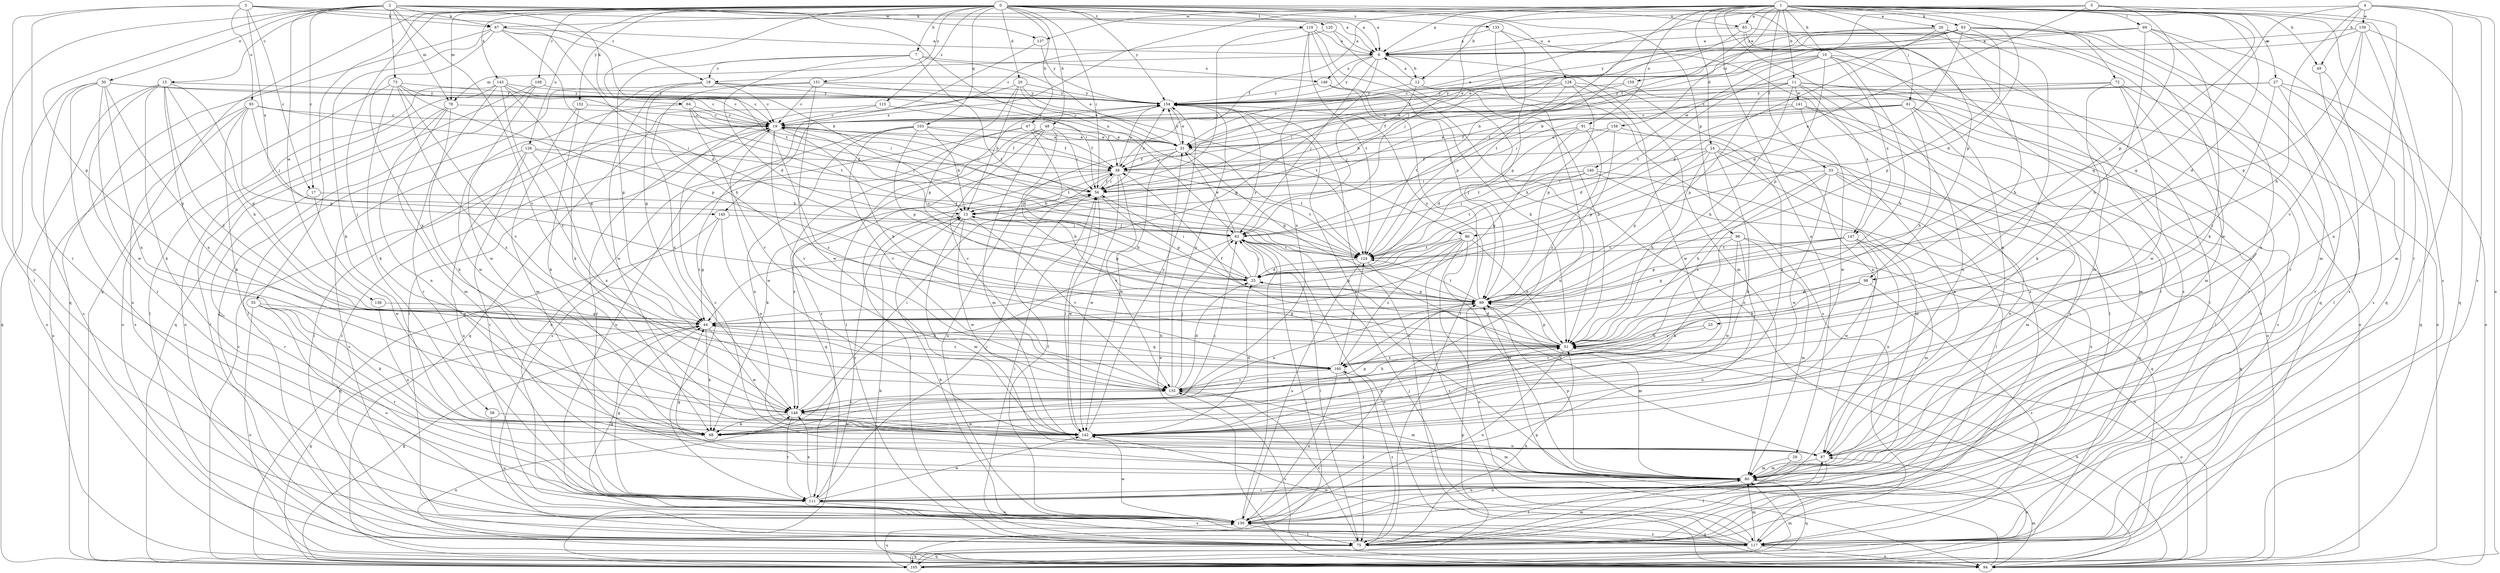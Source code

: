 strict digraph  {
0;
1;
2;
3;
4;
5;
6;
7;
10;
11;
12;
13;
15;
17;
18;
19;
20;
23;
24;
25;
26;
27;
29;
30;
31;
33;
38;
44;
47;
48;
49;
51;
55;
56;
58;
61;
62;
63;
64;
67;
68;
69;
72;
73;
75;
78;
80;
83;
86;
87;
91;
93;
94;
96;
98;
99;
103;
105;
108;
111;
115;
117;
119;
120;
124;
126;
128;
130;
133;
135;
137;
138;
139;
140;
141;
142;
143;
145;
146;
147;
148;
151;
152;
154;
158;
159;
160;
0 -> 6  [label=a];
0 -> 7  [label=b];
0 -> 20  [label=d];
0 -> 47  [label=h];
0 -> 48  [label=h];
0 -> 55  [label=i];
0 -> 56  [label=i];
0 -> 58  [label=j];
0 -> 78  [label=m];
0 -> 83  [label=n];
0 -> 96  [label=p];
0 -> 98  [label=p];
0 -> 103  [label=q];
0 -> 105  [label=q];
0 -> 108  [label=r];
0 -> 115  [label=s];
0 -> 119  [label=t];
0 -> 120  [label=t];
0 -> 124  [label=t];
0 -> 126  [label=u];
0 -> 128  [label=u];
0 -> 133  [label=v];
0 -> 143  [label=x];
0 -> 151  [label=y];
0 -> 152  [label=y];
0 -> 154  [label=y];
1 -> 6  [label=a];
1 -> 10  [label=b];
1 -> 11  [label=b];
1 -> 23  [label=d];
1 -> 24  [label=d];
1 -> 25  [label=d];
1 -> 26  [label=e];
1 -> 27  [label=e];
1 -> 29  [label=e];
1 -> 33  [label=f];
1 -> 38  [label=f];
1 -> 49  [label=h];
1 -> 61  [label=j];
1 -> 62  [label=j];
1 -> 63  [label=k];
1 -> 69  [label=l];
1 -> 72  [label=l];
1 -> 83  [label=n];
1 -> 91  [label=o];
1 -> 111  [label=r];
1 -> 117  [label=s];
1 -> 124  [label=t];
1 -> 130  [label=u];
1 -> 137  [label=w];
1 -> 145  [label=x];
1 -> 158  [label=z];
1 -> 159  [label=z];
2 -> 6  [label=a];
2 -> 15  [label=c];
2 -> 17  [label=c];
2 -> 30  [label=e];
2 -> 44  [label=g];
2 -> 64  [label=k];
2 -> 67  [label=k];
2 -> 73  [label=l];
2 -> 75  [label=l];
2 -> 78  [label=m];
2 -> 86  [label=n];
2 -> 135  [label=v];
2 -> 137  [label=w];
2 -> 138  [label=w];
3 -> 6  [label=a];
3 -> 17  [label=c];
3 -> 18  [label=c];
3 -> 67  [label=k];
3 -> 93  [label=o];
3 -> 111  [label=r];
3 -> 130  [label=u];
3 -> 145  [label=x];
4 -> 38  [label=f];
4 -> 44  [label=g];
4 -> 49  [label=h];
4 -> 51  [label=h];
4 -> 75  [label=l];
4 -> 94  [label=o];
4 -> 117  [label=s];
4 -> 139  [label=w];
5 -> 12  [label=b];
5 -> 31  [label=e];
5 -> 44  [label=g];
5 -> 67  [label=k];
5 -> 86  [label=n];
5 -> 87  [label=n];
5 -> 98  [label=p];
6 -> 12  [label=b];
6 -> 44  [label=g];
6 -> 62  [label=j];
6 -> 78  [label=m];
6 -> 80  [label=m];
6 -> 146  [label=x];
6 -> 154  [label=y];
7 -> 18  [label=c];
7 -> 25  [label=d];
7 -> 31  [label=e];
7 -> 44  [label=g];
7 -> 124  [label=t];
7 -> 146  [label=x];
10 -> 18  [label=c];
10 -> 19  [label=c];
10 -> 51  [label=h];
10 -> 75  [label=l];
10 -> 80  [label=m];
10 -> 99  [label=p];
10 -> 124  [label=t];
10 -> 140  [label=w];
10 -> 147  [label=x];
11 -> 31  [label=e];
11 -> 38  [label=f];
11 -> 51  [label=h];
11 -> 75  [label=l];
11 -> 94  [label=o];
11 -> 99  [label=p];
11 -> 117  [label=s];
11 -> 141  [label=w];
11 -> 147  [label=x];
12 -> 6  [label=a];
12 -> 51  [label=h];
12 -> 62  [label=j];
12 -> 117  [label=s];
12 -> 154  [label=y];
13 -> 62  [label=j];
13 -> 80  [label=m];
13 -> 99  [label=p];
13 -> 111  [label=r];
13 -> 135  [label=v];
13 -> 142  [label=w];
15 -> 44  [label=g];
15 -> 51  [label=h];
15 -> 68  [label=k];
15 -> 94  [label=o];
15 -> 111  [label=r];
15 -> 148  [label=x];
15 -> 154  [label=y];
15 -> 160  [label=z];
17 -> 13  [label=b];
17 -> 111  [label=r];
17 -> 142  [label=w];
18 -> 19  [label=c];
18 -> 44  [label=g];
18 -> 56  [label=i];
18 -> 68  [label=k];
18 -> 142  [label=w];
18 -> 154  [label=y];
19 -> 31  [label=e];
19 -> 38  [label=f];
19 -> 51  [label=h];
19 -> 75  [label=l];
19 -> 111  [label=r];
19 -> 124  [label=t];
19 -> 135  [label=v];
19 -> 142  [label=w];
19 -> 154  [label=y];
19 -> 160  [label=z];
20 -> 13  [label=b];
20 -> 62  [label=j];
20 -> 75  [label=l];
20 -> 99  [label=p];
20 -> 124  [label=t];
20 -> 154  [label=y];
23 -> 51  [label=h];
23 -> 135  [label=v];
24 -> 38  [label=f];
24 -> 51  [label=h];
24 -> 62  [label=j];
24 -> 68  [label=k];
24 -> 75  [label=l];
24 -> 80  [label=m];
24 -> 99  [label=p];
24 -> 105  [label=q];
25 -> 13  [label=b];
25 -> 19  [label=c];
25 -> 56  [label=i];
25 -> 62  [label=j];
25 -> 99  [label=p];
25 -> 154  [label=y];
26 -> 6  [label=a];
26 -> 25  [label=d];
26 -> 38  [label=f];
26 -> 51  [label=h];
26 -> 105  [label=q];
26 -> 111  [label=r];
26 -> 160  [label=z];
27 -> 19  [label=c];
27 -> 94  [label=o];
27 -> 105  [label=q];
27 -> 111  [label=r];
27 -> 154  [label=y];
27 -> 160  [label=z];
29 -> 75  [label=l];
29 -> 80  [label=m];
30 -> 19  [label=c];
30 -> 44  [label=g];
30 -> 105  [label=q];
30 -> 117  [label=s];
30 -> 130  [label=u];
30 -> 142  [label=w];
30 -> 148  [label=x];
30 -> 154  [label=y];
31 -> 38  [label=f];
31 -> 99  [label=p];
31 -> 124  [label=t];
31 -> 130  [label=u];
31 -> 142  [label=w];
31 -> 154  [label=y];
33 -> 51  [label=h];
33 -> 56  [label=i];
33 -> 80  [label=m];
33 -> 87  [label=n];
33 -> 105  [label=q];
33 -> 142  [label=w];
33 -> 160  [label=z];
38 -> 56  [label=i];
38 -> 68  [label=k];
38 -> 75  [label=l];
38 -> 124  [label=t];
38 -> 135  [label=v];
38 -> 142  [label=w];
38 -> 148  [label=x];
38 -> 154  [label=y];
44 -> 51  [label=h];
44 -> 68  [label=k];
44 -> 105  [label=q];
44 -> 142  [label=w];
44 -> 160  [label=z];
47 -> 25  [label=d];
47 -> 31  [label=e];
47 -> 38  [label=f];
47 -> 117  [label=s];
47 -> 130  [label=u];
48 -> 31  [label=e];
48 -> 51  [label=h];
48 -> 56  [label=i];
48 -> 80  [label=m];
48 -> 105  [label=q];
48 -> 111  [label=r];
48 -> 135  [label=v];
49 -> 75  [label=l];
49 -> 117  [label=s];
51 -> 25  [label=d];
51 -> 38  [label=f];
51 -> 94  [label=o];
51 -> 99  [label=p];
51 -> 130  [label=u];
51 -> 148  [label=x];
51 -> 160  [label=z];
55 -> 44  [label=g];
55 -> 68  [label=k];
55 -> 94  [label=o];
55 -> 111  [label=r];
55 -> 130  [label=u];
56 -> 13  [label=b];
56 -> 19  [label=c];
56 -> 38  [label=f];
56 -> 99  [label=p];
56 -> 142  [label=w];
56 -> 154  [label=y];
58 -> 130  [label=u];
58 -> 142  [label=w];
61 -> 19  [label=c];
61 -> 38  [label=f];
61 -> 51  [label=h];
61 -> 56  [label=i];
61 -> 75  [label=l];
61 -> 80  [label=m];
61 -> 117  [label=s];
62 -> 31  [label=e];
62 -> 68  [label=k];
62 -> 75  [label=l];
62 -> 94  [label=o];
62 -> 124  [label=t];
63 -> 6  [label=a];
63 -> 13  [label=b];
63 -> 25  [label=d];
63 -> 31  [label=e];
63 -> 56  [label=i];
63 -> 80  [label=m];
63 -> 87  [label=n];
63 -> 99  [label=p];
63 -> 142  [label=w];
63 -> 154  [label=y];
64 -> 19  [label=c];
64 -> 56  [label=i];
64 -> 62  [label=j];
64 -> 135  [label=v];
64 -> 142  [label=w];
67 -> 6  [label=a];
67 -> 13  [label=b];
67 -> 25  [label=d];
67 -> 51  [label=h];
67 -> 68  [label=k];
67 -> 105  [label=q];
67 -> 148  [label=x];
68 -> 62  [label=j];
68 -> 99  [label=p];
69 -> 6  [label=a];
69 -> 13  [label=b];
69 -> 51  [label=h];
69 -> 68  [label=k];
69 -> 105  [label=q];
69 -> 117  [label=s];
72 -> 62  [label=j];
72 -> 68  [label=k];
72 -> 80  [label=m];
72 -> 94  [label=o];
72 -> 142  [label=w];
72 -> 154  [label=y];
73 -> 19  [label=c];
73 -> 68  [label=k];
73 -> 94  [label=o];
73 -> 99  [label=p];
73 -> 135  [label=v];
73 -> 148  [label=x];
73 -> 154  [label=y];
75 -> 19  [label=c];
75 -> 51  [label=h];
75 -> 56  [label=i];
75 -> 80  [label=m];
75 -> 105  [label=q];
75 -> 135  [label=v];
75 -> 160  [label=z];
78 -> 19  [label=c];
78 -> 68  [label=k];
78 -> 75  [label=l];
78 -> 80  [label=m];
78 -> 87  [label=n];
80 -> 19  [label=c];
80 -> 44  [label=g];
80 -> 75  [label=l];
80 -> 99  [label=p];
80 -> 105  [label=q];
80 -> 111  [label=r];
80 -> 154  [label=y];
83 -> 6  [label=a];
83 -> 75  [label=l];
83 -> 87  [label=n];
83 -> 117  [label=s];
83 -> 124  [label=t];
86 -> 44  [label=g];
86 -> 51  [label=h];
86 -> 80  [label=m];
86 -> 94  [label=o];
86 -> 117  [label=s];
86 -> 124  [label=t];
86 -> 160  [label=z];
87 -> 80  [label=m];
87 -> 130  [label=u];
91 -> 25  [label=d];
91 -> 31  [label=e];
91 -> 44  [label=g];
91 -> 87  [label=n];
91 -> 160  [label=z];
93 -> 19  [label=c];
93 -> 56  [label=i];
93 -> 62  [label=j];
93 -> 68  [label=k];
93 -> 94  [label=o];
93 -> 99  [label=p];
93 -> 117  [label=s];
94 -> 13  [label=b];
94 -> 31  [label=e];
94 -> 51  [label=h];
94 -> 80  [label=m];
94 -> 99  [label=p];
94 -> 135  [label=v];
94 -> 148  [label=x];
96 -> 68  [label=k];
96 -> 80  [label=m];
96 -> 94  [label=o];
96 -> 124  [label=t];
96 -> 130  [label=u];
96 -> 142  [label=w];
98 -> 51  [label=h];
98 -> 99  [label=p];
98 -> 117  [label=s];
98 -> 135  [label=v];
99 -> 44  [label=g];
99 -> 80  [label=m];
99 -> 124  [label=t];
99 -> 148  [label=x];
99 -> 154  [label=y];
103 -> 13  [label=b];
103 -> 31  [label=e];
103 -> 38  [label=f];
103 -> 87  [label=n];
103 -> 99  [label=p];
103 -> 130  [label=u];
103 -> 135  [label=v];
105 -> 19  [label=c];
105 -> 44  [label=g];
105 -> 62  [label=j];
105 -> 80  [label=m];
105 -> 87  [label=n];
105 -> 99  [label=p];
105 -> 130  [label=u];
108 -> 75  [label=l];
108 -> 105  [label=q];
108 -> 142  [label=w];
108 -> 154  [label=y];
111 -> 44  [label=g];
111 -> 56  [label=i];
111 -> 117  [label=s];
111 -> 130  [label=u];
111 -> 142  [label=w];
111 -> 148  [label=x];
115 -> 19  [label=c];
115 -> 38  [label=f];
115 -> 105  [label=q];
117 -> 13  [label=b];
117 -> 62  [label=j];
117 -> 80  [label=m];
117 -> 94  [label=o];
117 -> 105  [label=q];
117 -> 130  [label=u];
117 -> 142  [label=w];
119 -> 6  [label=a];
119 -> 56  [label=i];
119 -> 94  [label=o];
119 -> 99  [label=p];
119 -> 124  [label=t];
119 -> 148  [label=x];
120 -> 6  [label=a];
120 -> 19  [label=c];
120 -> 51  [label=h];
124 -> 25  [label=d];
124 -> 87  [label=n];
124 -> 130  [label=u];
126 -> 38  [label=f];
126 -> 111  [label=r];
126 -> 117  [label=s];
126 -> 124  [label=t];
126 -> 130  [label=u];
126 -> 148  [label=x];
128 -> 56  [label=i];
128 -> 87  [label=n];
128 -> 99  [label=p];
128 -> 124  [label=t];
128 -> 142  [label=w];
128 -> 154  [label=y];
130 -> 38  [label=f];
130 -> 44  [label=g];
130 -> 62  [label=j];
130 -> 75  [label=l];
130 -> 87  [label=n];
130 -> 117  [label=s];
130 -> 142  [label=w];
133 -> 6  [label=a];
133 -> 99  [label=p];
133 -> 117  [label=s];
133 -> 130  [label=u];
135 -> 25  [label=d];
135 -> 51  [label=h];
135 -> 62  [label=j];
135 -> 80  [label=m];
135 -> 148  [label=x];
135 -> 154  [label=y];
137 -> 111  [label=r];
137 -> 154  [label=y];
138 -> 44  [label=g];
138 -> 87  [label=n];
139 -> 6  [label=a];
139 -> 31  [label=e];
139 -> 80  [label=m];
139 -> 99  [label=p];
139 -> 105  [label=q];
139 -> 135  [label=v];
140 -> 56  [label=i];
140 -> 62  [label=j];
140 -> 105  [label=q];
140 -> 124  [label=t];
140 -> 130  [label=u];
141 -> 19  [label=c];
141 -> 25  [label=d];
141 -> 94  [label=o];
141 -> 130  [label=u];
141 -> 142  [label=w];
142 -> 25  [label=d];
142 -> 51  [label=h];
142 -> 56  [label=i];
142 -> 80  [label=m];
142 -> 87  [label=n];
142 -> 154  [label=y];
143 -> 19  [label=c];
143 -> 44  [label=g];
143 -> 75  [label=l];
143 -> 94  [label=o];
143 -> 111  [label=r];
143 -> 124  [label=t];
143 -> 154  [label=y];
143 -> 160  [label=z];
145 -> 44  [label=g];
145 -> 62  [label=j];
145 -> 105  [label=q];
145 -> 148  [label=x];
146 -> 51  [label=h];
146 -> 75  [label=l];
146 -> 154  [label=y];
147 -> 44  [label=g];
147 -> 80  [label=m];
147 -> 87  [label=n];
147 -> 99  [label=p];
147 -> 124  [label=t];
147 -> 142  [label=w];
148 -> 56  [label=i];
148 -> 68  [label=k];
148 -> 111  [label=r];
148 -> 142  [label=w];
151 -> 19  [label=c];
151 -> 31  [label=e];
151 -> 75  [label=l];
151 -> 142  [label=w];
151 -> 148  [label=x];
151 -> 154  [label=y];
152 -> 19  [label=c];
152 -> 68  [label=k];
152 -> 80  [label=m];
154 -> 19  [label=c];
154 -> 31  [label=e];
154 -> 75  [label=l];
154 -> 94  [label=o];
158 -> 31  [label=e];
158 -> 99  [label=p];
158 -> 124  [label=t];
158 -> 148  [label=x];
159 -> 13  [label=b];
159 -> 111  [label=r];
159 -> 154  [label=y];
160 -> 44  [label=g];
160 -> 75  [label=l];
160 -> 124  [label=t];
160 -> 130  [label=u];
160 -> 135  [label=v];
}
